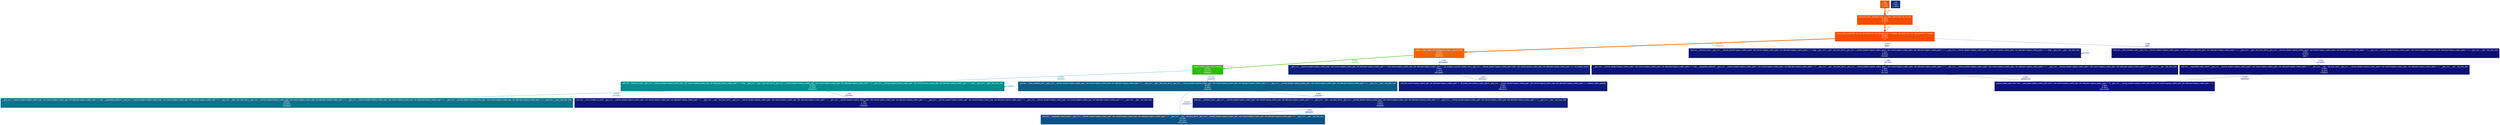 digraph {
	graph [fontname=Arial, nodesep=0.125, ranksep=0.25];
	node [fontcolor=white, fontname=Arial, height=0, shape=box, style=filled, width=0];
	edge [fontname=Arial];
	1 [color="#f34c02", fontcolor="#ffffff", fontsize="10.00", label="main\n92.36%\n(0.00%)"];
	1 -> 3 [arrowsize="0.96", color="#f34c02", fontcolor="#f34c02", fontsize="10.00", label="92.36%\n1×", labeldistance="3.69", penwidth="3.69"];
	2 [color="#f34c02", fontcolor="#ffffff", fontsize="10.00", label="solve_linear_system(int, int, int, std::vector<int, std::allocator<int> > const&, std::vector<int, std::allocator<int> > const&)\n92.36%\n(0.14%)\n1×"];
	2 -> 4 [arrowsize="0.95", color="#ef6402", fontcolor="#ef6402", fontsize="10.00", label="89.67%\n13590282×", labeldistance="3.59", penwidth="3.59"];
	2 -> 14 [arrowsize="0.35", color="#0d1575", fontcolor="#0d1575", fontsize="10.00", label="1.91%\n3686×", labeldistance="0.50", penwidth="0.50"];
	2 -> 18 [arrowsize="0.35", color="#0d0f74", fontcolor="#0d0f74", fontsize="10.00", label="0.63%\n3686×", labeldistance="0.50", penwidth="0.50"];
	3 [color="#f34c02", fontcolor="#ffffff", fontsize="10.00", label="solve(std::basic_ifstream<char, std::char_traits<char> >&, int, int)\n92.36%\n(0.00%)\n1×"];
	3 -> 2 [arrowsize="0.96", color="#f34c02", fontcolor="#f34c02", fontsize="10.00", label="92.36%\n1×", labeldistance="3.69", penwidth="3.69"];
	4 [color="#ef6402", fontcolor="#ffffff", fontsize="10.00", label="sparse_matrix_pairs::eliminate(sparse_matrix_pairs&) const\n89.67%\n(29.99%)\n13590282×"];
	4 -> 5 [arrowsize="0.74", color="#2dbd09", fontcolor="#2dbd09", fontsize="10.00", label="55.06%\n4299356×", labeldistance="2.20", penwidth="2.20"];
	4 -> 12 [arrowsize="0.35", color="#0d1f78", fontcolor="#0d1f78", fontsize="10.00", label="4.24%\n80016866×", labeldistance="0.50", penwidth="0.50"];
	5 [color="#2dbd09", fontcolor="#ffffff", fontsize="10.00", label="sparse_matrix_pairs::sort_indices()\n55.06%\n(15.42%)\n4299356×"];
	5 -> 6 [arrowsize="0.48", color="#0c8991", fontcolor="#0c8991", fontsize="10.00", label="23.48%\n4299356×", labeldistance="0.94", penwidth="0.94"];
	5 -> 8 [arrowsize="0.40", color="#0c5c88", fontcolor="#0c5c88", fontsize="10.00", label="16.16%\n4299356×", labeldistance="0.65", penwidth="0.65"];
	6 [color="#0c8991", fontcolor="#ffffff", fontsize="10.00", label="void std::__introsort_loop<__gnu_cxx::__normal_iterator<sparse_matrix_pair*, std::vector<sparse_matrix_pair, std::allocator<sparse_matrix_pair> > >, long, __gnu_cxx::__ops::_Iter_less_iter>(__gnu_cxx::__normal_iterator<sparse_matrix_pair*, std::vector<sparse_matrix_pair, std::allocator<sparse_matrix_pair> > >, __gnu_cxx::__normal_iterator<sparse_matrix_pair*, std::vector<sparse_matrix_pair, std::allocator<sparse_matrix_pair> > >, long, __gnu_cxx::__ops::_Iter_less_iter)\n23.48%\n(1.70%)\n22120347×"];
	6 -> 6 [arrowsize="0.48", color="#0c8991", fontcolor="#0c8991", fontsize="10.00", label="17820991×", labeldistance="0.94", penwidth="0.94"];
	6 -> 7 [arrowsize="0.45", color="#0c738d", fontcolor="#0c738d", fontsize="10.00", label="19.94%\n17820991×", labeldistance="0.80", penwidth="0.80"];
	6 -> 16 [arrowsize="0.35", color="#0d1475", fontcolor="#0d1475", fontsize="10.00", label="1.70%\n17820991×", labeldistance="0.50", penwidth="0.50"];
	7 [color="#0c738d", fontcolor="#ffffff", fontsize="10.00", label="__gnu_cxx::__normal_iterator<sparse_matrix_pair*, std::vector<sparse_matrix_pair, std::allocator<sparse_matrix_pair> > > std::__unguarded_partition<__gnu_cxx::__normal_iterator<sparse_matrix_pair*, std::vector<sparse_matrix_pair, std::allocator<sparse_matrix_pair> > >, __gnu_cxx::__ops::_Iter_less_iter>(__gnu_cxx::__normal_iterator<sparse_matrix_pair*, std::vector<sparse_matrix_pair, std::allocator<sparse_matrix_pair> > >, __gnu_cxx::__normal_iterator<sparse_matrix_pair*, std::vector<sparse_matrix_pair, std::allocator<sparse_matrix_pair> > >, __gnu_cxx::__normal_iterator<sparse_matrix_pair*, std::vector<sparse_matrix_pair, std::allocator<sparse_matrix_pair> > >, __gnu_cxx::__ops::_Iter_less_iter)\n19.94%\n(19.94%)\n17820991×"];
	8 [color="#0c5c88", fontcolor="#ffffff", fontsize="10.00", label="void std::__final_insertion_sort<__gnu_cxx::__normal_iterator<sparse_matrix_pair*, std::vector<sparse_matrix_pair, std::allocator<sparse_matrix_pair> > >, __gnu_cxx::__ops::_Iter_less_iter>(__gnu_cxx::__normal_iterator<sparse_matrix_pair*, std::vector<sparse_matrix_pair, std::allocator<sparse_matrix_pair> > >, __gnu_cxx::__normal_iterator<sparse_matrix_pair*, std::vector<sparse_matrix_pair, std::allocator<sparse_matrix_pair> > >, __gnu_cxx::__ops::_Iter_less_iter)\n16.16%\n(0.99%)\n4299356×"];
	8 -> 9 [arrowsize="0.35", color="#0d3d80", fontcolor="#0d3d80", fontsize="10.00", label="10.53%\n164569672×", labeldistance="0.50", penwidth="0.50"];
	8 -> 11 [arrowsize="0.35", color="#0d2179", fontcolor="#0d2179", fontsize="10.00", label="4.65%\n4299356×", labeldistance="0.50", penwidth="0.50"];
	9 [color="#0c5185", fontcolor="#ffffff", fontsize="10.00", label="void std::__unguarded_linear_insert<__gnu_cxx::__normal_iterator<sparse_matrix_pair*, std::vector<sparse_matrix_pair, std::allocator<sparse_matrix_pair> > >, __gnu_cxx::__ops::_Val_less_iter>(__gnu_cxx::__normal_iterator<sparse_matrix_pair*, std::vector<sparse_matrix_pair, std::allocator<sparse_matrix_pair> > >, __gnu_cxx::__ops::_Val_less_iter)\n14.14%\n(14.14%)\n221130235×"];
	10 [color="#0d2f7d", fontcolor="#ffffff", fontsize="10.00", label="_init\n7.64%\n(7.64%)"];
	11 [color="#0d2179", fontcolor="#ffffff", fontsize="10.00", label="void std::__insertion_sort<__gnu_cxx::__normal_iterator<sparse_matrix_pair*, std::vector<sparse_matrix_pair, std::allocator<sparse_matrix_pair> > >, __gnu_cxx::__ops::_Iter_less_iter>(__gnu_cxx::__normal_iterator<sparse_matrix_pair*, std::vector<sparse_matrix_pair, std::allocator<sparse_matrix_pair> > >, __gnu_cxx::__normal_iterator<sparse_matrix_pair*, std::vector<sparse_matrix_pair, std::allocator<sparse_matrix_pair> > >, __gnu_cxx::__ops::_Iter_less_iter)\n4.65%\n(0.85%)\n4299356×"];
	11 -> 9 [arrowsize="0.35", color="#0d1c77", fontcolor="#0d1c77", fontsize="10.00", label="3.62%\n56560563×", labeldistance="0.50", penwidth="0.50"];
	12 [color="#0d1f78", fontcolor="#ffffff", fontsize="10.00", label="__gnu_cxx::__normal_iterator<sparse_matrix_pair*, std::vector<sparse_matrix_pair, std::allocator<sparse_matrix_pair> > > std::vector<sparse_matrix_pair, std::allocator<sparse_matrix_pair> >::_M_emplace_aux<int const&, int>(__gnu_cxx::__normal_iterator<sparse_matrix_pair const*, std::vector<sparse_matrix_pair, std::allocator<sparse_matrix_pair> > >, int const&, int&&)\n4.24%\n(1.41%)\n80016866×"];
	12 -> 13 [arrowsize="0.35", color="#0d1976", fontcolor="#0d1976", fontsize="10.00", label="2.83%\n80001611×", labeldistance="0.50", penwidth="0.50"];
	13 [color="#0d1976", fontcolor="#ffffff", fontsize="10.00", label="void std::vector<sparse_matrix_pair, std::allocator<sparse_matrix_pair> >::_M_insert_aux<sparse_matrix_pair>(__gnu_cxx::__normal_iterator<sparse_matrix_pair*, std::vector<sparse_matrix_pair, std::allocator<sparse_matrix_pair> > >, sparse_matrix_pair&&)\n2.83%\n(2.83%)\n80001611×"];
	14 [color="#0d1575", fontcolor="#ffffff", fontsize="10.00", label="void std::__introsort_loop<__gnu_cxx::__normal_iterator<sparse_matrix_pairs*, std::vector<sparse_matrix_pairs, std::allocator<sparse_matrix_pairs> > >, long, __gnu_cxx::__ops::_Iter_less_iter>(__gnu_cxx::__normal_iterator<sparse_matrix_pairs*, std::vector<sparse_matrix_pairs, std::allocator<sparse_matrix_pairs> > >, __gnu_cxx::__normal_iterator<sparse_matrix_pairs*, std::vector<sparse_matrix_pairs, std::allocator<sparse_matrix_pairs> > >, long, __gnu_cxx::__ops::_Iter_less_iter)\n1.91%\n(0.00%)\n821440×"];
	14 -> 14 [arrowsize="0.35", color="#0d1575", fontcolor="#0d1575", fontsize="10.00", label="817753×", labeldistance="0.50", penwidth="0.50"];
	14 -> 15 [arrowsize="0.35", color="#0d1575", fontcolor="#0d1575", fontsize="10.00", label="1.88%\n817753×", labeldistance="0.50", penwidth="0.50"];
	15 [color="#0d1575", fontcolor="#ffffff", fontsize="10.00", label="__gnu_cxx::__normal_iterator<sparse_matrix_pairs*, std::vector<sparse_matrix_pairs, std::allocator<sparse_matrix_pairs> > > std::__unguarded_partition<__gnu_cxx::__normal_iterator<sparse_matrix_pairs*, std::vector<sparse_matrix_pairs, std::allocator<sparse_matrix_pairs> > >, __gnu_cxx::__ops::_Iter_less_iter>(__gnu_cxx::__normal_iterator<sparse_matrix_pairs*, std::vector<sparse_matrix_pairs, std::allocator<sparse_matrix_pairs> > >, __gnu_cxx::__normal_iterator<sparse_matrix_pairs*, std::vector<sparse_matrix_pairs, std::allocator<sparse_matrix_pairs> > >, __gnu_cxx::__normal_iterator<sparse_matrix_pairs*, std::vector<sparse_matrix_pairs, std::allocator<sparse_matrix_pairs> > >, __gnu_cxx::__ops::_Iter_less_iter)\n1.88%\n(0.71%)\n817753×"];
	15 -> 17 [arrowsize="0.35", color="#0d1074", fontcolor="#0d1074", fontsize="10.00", label="0.82%\n285986708×", labeldistance="0.50", penwidth="0.50"];
	16 [color="#0d1475", fontcolor="#ffffff", fontsize="10.00", label="void std::__move_median_to_first<__gnu_cxx::__normal_iterator<sparse_matrix_pair*, std::vector<sparse_matrix_pair, std::allocator<sparse_matrix_pair> > >, __gnu_cxx::__ops::_Iter_less_iter>(__gnu_cxx::__normal_iterator<sparse_matrix_pair*, std::vector<sparse_matrix_pair, std::allocator<sparse_matrix_pair> > >, __gnu_cxx::__normal_iterator<sparse_matrix_pair*, std::vector<sparse_matrix_pair, std::allocator<sparse_matrix_pair> > >, __gnu_cxx::__normal_iterator<sparse_matrix_pair*, std::vector<sparse_matrix_pair, std::allocator<sparse_matrix_pair> > >, __gnu_cxx::__normal_iterator<sparse_matrix_pair*, std::vector<sparse_matrix_pair, std::allocator<sparse_matrix_pair> > >, __gnu_cxx::__ops::_Iter_less_iter)\n1.70%\n(1.70%)\n17820991×"];
	17 [color="#0d1174", fontcolor="#ffffff", fontsize="10.00", label="sparse_matrix_pair const* std::__niter_base<sparse_matrix_pair const*, std::vector<sparse_matrix_pair, std::allocator<sparse_matrix_pair> > >(__gnu_cxx::__normal_iterator<sparse_matrix_pair const*, std::vector<sparse_matrix_pair, std::allocator<sparse_matrix_pair> > >)\n0.99%\n(0.99%)\n344179328×"];
	18 [color="#0d0f74", fontcolor="#ffffff", fontsize="10.00", label="void std::__final_insertion_sort<__gnu_cxx::__normal_iterator<sparse_matrix_pairs*, std::vector<sparse_matrix_pairs, std::allocator<sparse_matrix_pairs> > >, __gnu_cxx::__ops::_Iter_less_iter>(__gnu_cxx::__normal_iterator<sparse_matrix_pairs*, std::vector<sparse_matrix_pairs, std::allocator<sparse_matrix_pairs> > >, __gnu_cxx::__normal_iterator<sparse_matrix_pairs*, std::vector<sparse_matrix_pairs, std::allocator<sparse_matrix_pairs> > >, __gnu_cxx::__ops::_Iter_less_iter)\n0.63%\n(0.00%)\n3687×"];
	18 -> 19 [arrowsize="0.35", color="#0d0f74", fontcolor="#0d0f74", fontsize="10.00", label="0.63%\n6739956×", labeldistance="0.50", penwidth="0.50"];
	19 [color="#0d0f74", fontcolor="#ffffff", fontsize="10.00", label="void std::__unguarded_linear_insert<__gnu_cxx::__normal_iterator<sparse_matrix_pairs*, std::vector<sparse_matrix_pairs, std::allocator<sparse_matrix_pairs> > >, __gnu_cxx::__ops::_Val_less_iter>(__gnu_cxx::__normal_iterator<sparse_matrix_pairs*, std::vector<sparse_matrix_pairs, std::allocator<sparse_matrix_pairs> > >, __gnu_cxx::__ops::_Val_less_iter)\n0.63%\n(0.42%)\n6783521×"];
	19 -> 17 [arrowsize="0.35", color="#0d0d73", fontcolor="#0d0d73", fontsize="10.00", label="0.14%\n50250608×", labeldistance="0.50", penwidth="0.50"];
}
